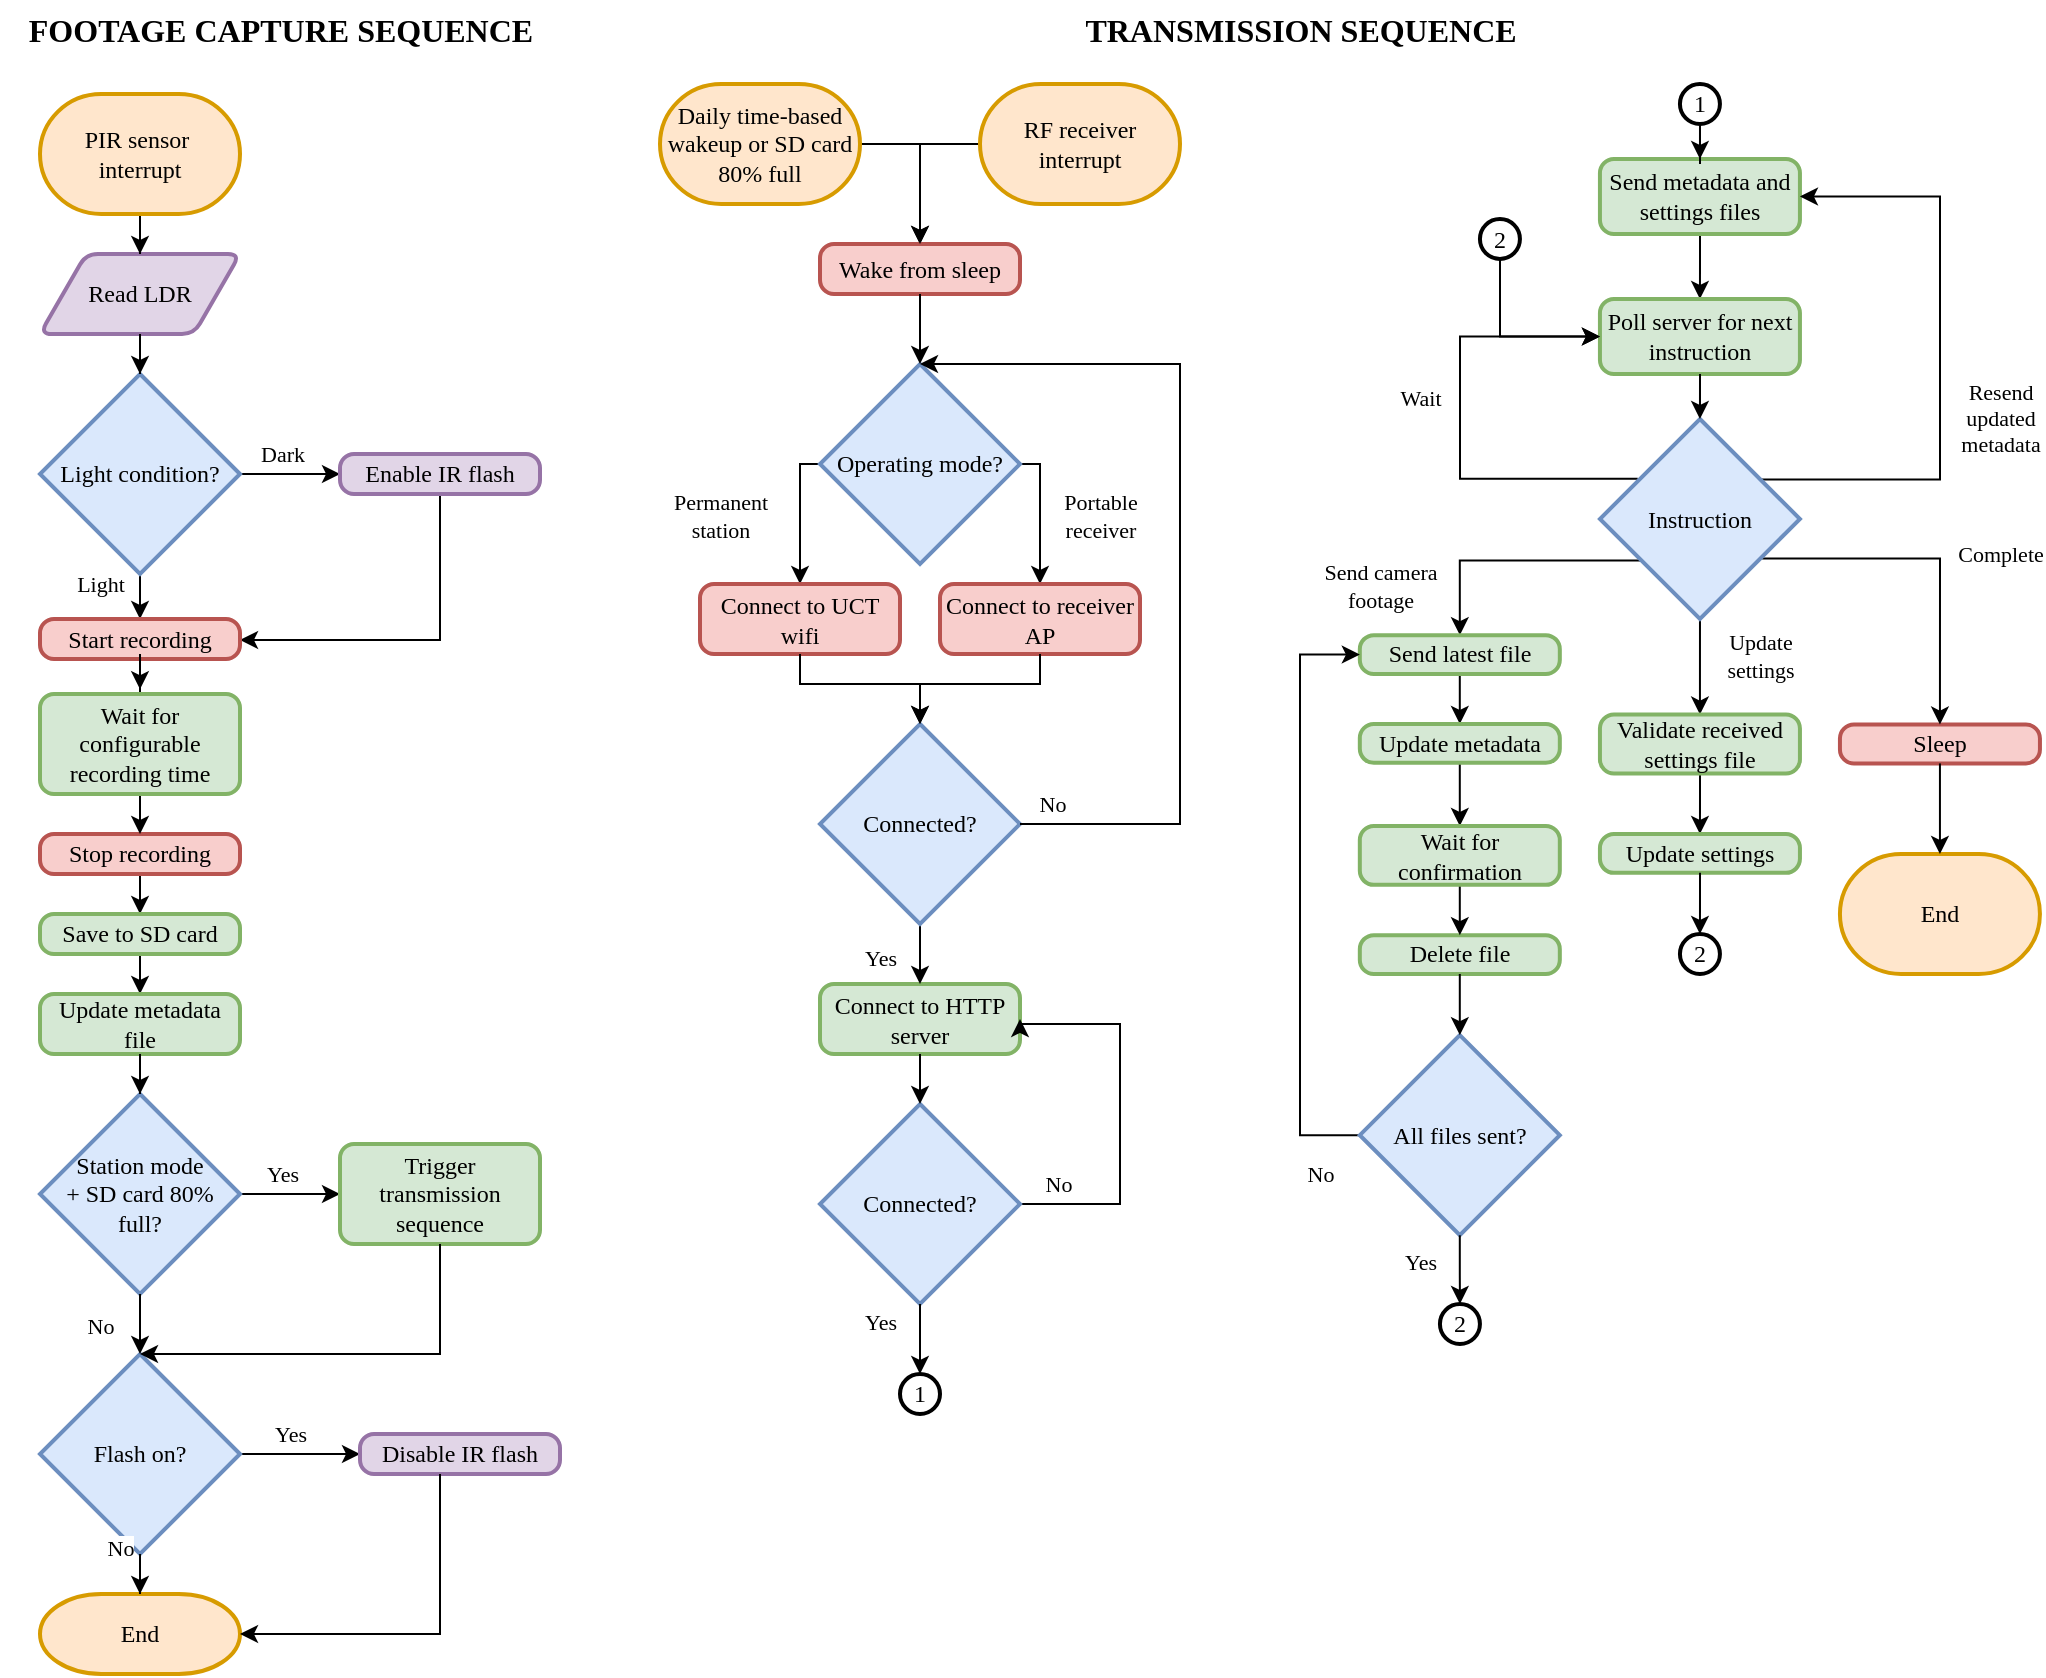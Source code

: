 <mxfile version="24.3.1" type="github">
  <diagram name="Page-1" id="edf60f1a-56cd-e834-aa8a-f176f3a09ee4">
    <mxGraphModel dx="1793" dy="990" grid="1" gridSize="10" guides="1" tooltips="1" connect="1" arrows="1" fold="1" page="1" pageScale="1" pageWidth="1100" pageHeight="850" background="none" math="0" shadow="0">
      <root>
        <mxCell id="0" />
        <mxCell id="1" parent="0" />
        <mxCell id="5ZXFGwmUAfrGcH8a05qJ-12" style="edgeStyle=orthogonalEdgeStyle;rounded=0;orthogonalLoop=1;jettySize=auto;html=1;entryX=0;entryY=0.5;entryDx=0;entryDy=0;fontFamily=Times New Roman;" parent="1" source="5ZXFGwmUAfrGcH8a05qJ-8" target="5ZXFGwmUAfrGcH8a05qJ-9" edge="1">
          <mxGeometry relative="1" as="geometry" />
        </mxCell>
        <mxCell id="5ZXFGwmUAfrGcH8a05qJ-13" value="Dark" style="edgeLabel;html=1;align=center;verticalAlign=middle;resizable=0;points=[];fontFamily=Times New Roman;" parent="5ZXFGwmUAfrGcH8a05qJ-12" vertex="1" connectable="0">
          <mxGeometry x="-0.175" y="3" relative="1" as="geometry">
            <mxPoint y="-7" as="offset" />
          </mxGeometry>
        </mxCell>
        <mxCell id="5ZXFGwmUAfrGcH8a05qJ-16" style="edgeStyle=orthogonalEdgeStyle;rounded=0;orthogonalLoop=1;jettySize=auto;html=1;entryX=0.5;entryY=0;entryDx=0;entryDy=0;fontFamily=Times New Roman;" parent="1" source="5ZXFGwmUAfrGcH8a05qJ-8" target="5ZXFGwmUAfrGcH8a05qJ-14" edge="1">
          <mxGeometry relative="1" as="geometry" />
        </mxCell>
        <mxCell id="5ZXFGwmUAfrGcH8a05qJ-17" value="Light" style="edgeLabel;html=1;align=center;verticalAlign=middle;resizable=0;points=[];fontFamily=Times New Roman;" parent="5ZXFGwmUAfrGcH8a05qJ-16" vertex="1" connectable="0">
          <mxGeometry x="-0.082" y="-2" relative="1" as="geometry">
            <mxPoint x="-22" y="-9" as="offset" />
          </mxGeometry>
        </mxCell>
        <mxCell id="5ZXFGwmUAfrGcH8a05qJ-8" value="Light condition?" style="strokeWidth=2;html=1;shape=mxgraph.flowchart.decision;whiteSpace=wrap;fontFamily=Times New Roman;fillColor=#dae8fc;strokeColor=#6c8ebf;" parent="1" vertex="1">
          <mxGeometry x="50" y="195" width="100" height="100" as="geometry" />
        </mxCell>
        <mxCell id="5ZXFGwmUAfrGcH8a05qJ-15" style="edgeStyle=orthogonalEdgeStyle;rounded=0;orthogonalLoop=1;jettySize=auto;html=1;entryX=1;entryY=0.5;entryDx=0;entryDy=0;fontFamily=Times New Roman;" parent="1" source="5ZXFGwmUAfrGcH8a05qJ-9" target="5ZXFGwmUAfrGcH8a05qJ-14" edge="1">
          <mxGeometry relative="1" as="geometry">
            <Array as="points">
              <mxPoint x="250" y="328" />
              <mxPoint x="150" y="328" />
            </Array>
          </mxGeometry>
        </mxCell>
        <mxCell id="5ZXFGwmUAfrGcH8a05qJ-9" value="Enable IR flash" style="rounded=1;whiteSpace=wrap;html=1;absoluteArcSize=1;arcSize=14;strokeWidth=2;fillColor=#e1d5e7;strokeColor=#9673a6;fontFamily=Times New Roman;" parent="1" vertex="1">
          <mxGeometry x="200" y="235" width="100" height="20" as="geometry" />
        </mxCell>
        <mxCell id="5ZXFGwmUAfrGcH8a05qJ-14" value="Start recording" style="rounded=1;whiteSpace=wrap;html=1;absoluteArcSize=1;arcSize=14;strokeWidth=2;fillColor=#f8cecc;strokeColor=#b85450;fontFamily=Times New Roman;" parent="1" vertex="1">
          <mxGeometry x="50" y="317.5" width="100" height="20" as="geometry" />
        </mxCell>
        <mxCell id="5ZXFGwmUAfrGcH8a05qJ-34" style="edgeStyle=orthogonalEdgeStyle;rounded=0;orthogonalLoop=1;jettySize=auto;html=1;entryX=0.5;entryY=0;entryDx=0;entryDy=0;fontFamily=Times New Roman;" parent="1" source="5ZXFGwmUAfrGcH8a05qJ-20" target="5ZXFGwmUAfrGcH8a05qJ-30" edge="1">
          <mxGeometry relative="1" as="geometry" />
        </mxCell>
        <mxCell id="5ZXFGwmUAfrGcH8a05qJ-20" value="Stop recording" style="rounded=1;whiteSpace=wrap;html=1;absoluteArcSize=1;arcSize=14;strokeWidth=2;fillColor=#f8cecc;strokeColor=#b85450;fontFamily=Times New Roman;" parent="1" vertex="1">
          <mxGeometry x="50" y="425" width="100" height="20" as="geometry" />
        </mxCell>
        <mxCell id="5ZXFGwmUAfrGcH8a05qJ-33" style="edgeStyle=orthogonalEdgeStyle;rounded=0;orthogonalLoop=1;jettySize=auto;html=1;entryX=0.5;entryY=0;entryDx=0;entryDy=0;fontFamily=Times New Roman;exitX=0.5;exitY=1;exitDx=0;exitDy=0;" parent="1" source="ysdGPth_6hGBKLoIkk0C-43" target="5ZXFGwmUAfrGcH8a05qJ-20" edge="1">
          <mxGeometry relative="1" as="geometry">
            <mxPoint x="100" y="475" as="sourcePoint" />
          </mxGeometry>
        </mxCell>
        <mxCell id="5ZXFGwmUAfrGcH8a05qJ-22" value="Read LDR" style="shape=parallelogram;html=1;strokeWidth=2;perimeter=parallelogramPerimeter;whiteSpace=wrap;rounded=1;arcSize=12;size=0.23;fillColor=#e1d5e7;strokeColor=#9673a6;fontFamily=Times New Roman;" parent="1" vertex="1">
          <mxGeometry x="50" y="135" width="100" height="40" as="geometry" />
        </mxCell>
        <mxCell id="5ZXFGwmUAfrGcH8a05qJ-24" style="edgeStyle=orthogonalEdgeStyle;rounded=0;orthogonalLoop=1;jettySize=auto;html=1;entryX=0.5;entryY=0;entryDx=0;entryDy=0;entryPerimeter=0;fontFamily=Times New Roman;" parent="1" source="5ZXFGwmUAfrGcH8a05qJ-22" target="5ZXFGwmUAfrGcH8a05qJ-8" edge="1">
          <mxGeometry relative="1" as="geometry" />
        </mxCell>
        <mxCell id="5ZXFGwmUAfrGcH8a05qJ-36" style="edgeStyle=orthogonalEdgeStyle;rounded=0;orthogonalLoop=1;jettySize=auto;html=1;entryX=0;entryY=0.5;entryDx=0;entryDy=0;fontFamily=Times New Roman;" parent="1" source="5ZXFGwmUAfrGcH8a05qJ-29" target="5ZXFGwmUAfrGcH8a05qJ-35" edge="1">
          <mxGeometry relative="1" as="geometry" />
        </mxCell>
        <mxCell id="5ZXFGwmUAfrGcH8a05qJ-37" value="Yes" style="edgeLabel;html=1;align=center;verticalAlign=middle;resizable=0;points=[];fontFamily=Times New Roman;" parent="5ZXFGwmUAfrGcH8a05qJ-36" vertex="1" connectable="0">
          <mxGeometry x="-0.12" y="-3" relative="1" as="geometry">
            <mxPoint x="-2" y="-13" as="offset" />
          </mxGeometry>
        </mxCell>
        <mxCell id="5ZXFGwmUAfrGcH8a05qJ-29" value="Flash on?" style="strokeWidth=2;html=1;shape=mxgraph.flowchart.decision;whiteSpace=wrap;fontFamily=Times New Roman;fillColor=#dae8fc;strokeColor=#6c8ebf;" parent="1" vertex="1">
          <mxGeometry x="50" y="685" width="100" height="100" as="geometry" />
        </mxCell>
        <mxCell id="5ZXFGwmUAfrGcH8a05qJ-43" style="edgeStyle=orthogonalEdgeStyle;rounded=0;orthogonalLoop=1;jettySize=auto;html=1;entryX=0.5;entryY=0;entryDx=0;entryDy=0;fontFamily=Times New Roman;" parent="1" source="5ZXFGwmUAfrGcH8a05qJ-30" target="5ZXFGwmUAfrGcH8a05qJ-41" edge="1">
          <mxGeometry relative="1" as="geometry" />
        </mxCell>
        <mxCell id="5ZXFGwmUAfrGcH8a05qJ-30" value="Save to SD card" style="rounded=1;whiteSpace=wrap;html=1;absoluteArcSize=1;arcSize=14;strokeWidth=2;fillColor=#d5e8d4;strokeColor=#82b366;fontFamily=Times New Roman;" parent="1" vertex="1">
          <mxGeometry x="50" y="465" width="100" height="20" as="geometry" />
        </mxCell>
        <mxCell id="5ZXFGwmUAfrGcH8a05qJ-31" style="edgeStyle=orthogonalEdgeStyle;rounded=0;orthogonalLoop=1;jettySize=auto;html=1;entryX=0.5;entryY=-0.048;entryDx=0;entryDy=0;entryPerimeter=0;fontFamily=Times New Roman;" parent="1" source="5ZXFGwmUAfrGcH8a05qJ-14" target="ysdGPth_6hGBKLoIkk0C-43" edge="1">
          <mxGeometry relative="1" as="geometry">
            <mxPoint x="100" y="415" as="targetPoint" />
          </mxGeometry>
        </mxCell>
        <mxCell id="5ZXFGwmUAfrGcH8a05qJ-35" value="Disable IR flash" style="rounded=1;whiteSpace=wrap;html=1;absoluteArcSize=1;arcSize=14;strokeWidth=2;fillColor=#e1d5e7;strokeColor=#9673a6;fontFamily=Times New Roman;" parent="1" vertex="1">
          <mxGeometry x="210" y="725" width="100" height="20" as="geometry" />
        </mxCell>
        <mxCell id="5ZXFGwmUAfrGcH8a05qJ-41" value="Update metadata file" style="rounded=1;whiteSpace=wrap;html=1;absoluteArcSize=1;arcSize=14;strokeWidth=2;fillColor=#d5e8d4;strokeColor=#82b366;fontFamily=Times New Roman;" parent="1" vertex="1">
          <mxGeometry x="50" y="505" width="100" height="30" as="geometry" />
        </mxCell>
        <mxCell id="5ZXFGwmUAfrGcH8a05qJ-48" value="" style="edgeStyle=orthogonalEdgeStyle;rounded=0;orthogonalLoop=1;jettySize=auto;html=1;fontFamily=Times New Roman;" parent="1" source="5ZXFGwmUAfrGcH8a05qJ-46" target="5ZXFGwmUAfrGcH8a05qJ-22" edge="1">
          <mxGeometry relative="1" as="geometry" />
        </mxCell>
        <mxCell id="5ZXFGwmUAfrGcH8a05qJ-46" value="&lt;div&gt;PIR sensor&amp;nbsp;&lt;/div&gt;&lt;div&gt;interrupt&lt;/div&gt;" style="strokeWidth=2;html=1;shape=mxgraph.flowchart.terminator;whiteSpace=wrap;fillColor=#ffe6cc;strokeColor=#d79b00;fontFamily=Times New Roman;" parent="1" vertex="1">
          <mxGeometry x="50" y="55" width="100" height="60" as="geometry" />
        </mxCell>
        <mxCell id="5ZXFGwmUAfrGcH8a05qJ-47" value="End" style="strokeWidth=2;html=1;shape=mxgraph.flowchart.terminator;whiteSpace=wrap;fillColor=#ffe6cc;strokeColor=#d79b00;fontFamily=Times New Roman;" parent="1" vertex="1">
          <mxGeometry x="50" y="805" width="100" height="40" as="geometry" />
        </mxCell>
        <mxCell id="5ZXFGwmUAfrGcH8a05qJ-50" style="edgeStyle=orthogonalEdgeStyle;rounded=0;orthogonalLoop=1;jettySize=auto;html=1;entryX=0.5;entryY=0;entryDx=0;entryDy=0;entryPerimeter=0;fontFamily=Times New Roman;" parent="1" source="5ZXFGwmUAfrGcH8a05qJ-29" target="5ZXFGwmUAfrGcH8a05qJ-47" edge="1">
          <mxGeometry relative="1" as="geometry" />
        </mxCell>
        <mxCell id="ysdGPth_6hGBKLoIkk0C-2" value="No" style="edgeLabel;html=1;align=center;verticalAlign=middle;resizable=0;points=[];fontFamily=Times New Roman;" vertex="1" connectable="0" parent="5ZXFGwmUAfrGcH8a05qJ-50">
          <mxGeometry x="0.4" relative="1" as="geometry">
            <mxPoint x="-10" y="-5" as="offset" />
          </mxGeometry>
        </mxCell>
        <mxCell id="5ZXFGwmUAfrGcH8a05qJ-51" style="edgeStyle=orthogonalEdgeStyle;rounded=0;orthogonalLoop=1;jettySize=auto;html=1;entryX=1;entryY=0.5;entryDx=0;entryDy=0;entryPerimeter=0;fontFamily=Times New Roman;" parent="1" source="5ZXFGwmUAfrGcH8a05qJ-35" target="5ZXFGwmUAfrGcH8a05qJ-47" edge="1">
          <mxGeometry relative="1" as="geometry">
            <Array as="points">
              <mxPoint x="250" y="825" />
            </Array>
          </mxGeometry>
        </mxCell>
        <mxCell id="ysdGPth_6hGBKLoIkk0C-13" style="edgeStyle=orthogonalEdgeStyle;rounded=0;orthogonalLoop=1;jettySize=auto;html=1;entryX=0.5;entryY=0;entryDx=0;entryDy=0;fontFamily=Times New Roman;" edge="1" parent="1" source="ysdGPth_6hGBKLoIkk0C-1" target="ysdGPth_6hGBKLoIkk0C-3">
          <mxGeometry relative="1" as="geometry">
            <Array as="points">
              <mxPoint x="490" y="80" />
            </Array>
          </mxGeometry>
        </mxCell>
        <mxCell id="ysdGPth_6hGBKLoIkk0C-1" value="RF receiver interrupt" style="strokeWidth=2;html=1;shape=mxgraph.flowchart.terminator;whiteSpace=wrap;fillColor=#ffe6cc;strokeColor=#d79b00;fontFamily=Times New Roman;" vertex="1" parent="1">
          <mxGeometry x="520" y="50" width="100" height="60" as="geometry" />
        </mxCell>
        <mxCell id="ysdGPth_6hGBKLoIkk0C-3" value="Wake from sleep" style="rounded=1;whiteSpace=wrap;html=1;absoluteArcSize=1;arcSize=14;strokeWidth=2;fillColor=#f8cecc;strokeColor=#b85450;fontFamily=Times New Roman;" vertex="1" parent="1">
          <mxGeometry x="440" y="130" width="100" height="25" as="geometry" />
        </mxCell>
        <mxCell id="ysdGPth_6hGBKLoIkk0C-16" style="edgeStyle=orthogonalEdgeStyle;rounded=0;orthogonalLoop=1;jettySize=auto;html=1;entryX=0.5;entryY=0;entryDx=0;entryDy=0;exitX=1;exitY=0.5;exitDx=0;exitDy=0;exitPerimeter=0;fontFamily=Times New Roman;" edge="1" parent="1" source="ysdGPth_6hGBKLoIkk0C-5" target="ysdGPth_6hGBKLoIkk0C-7">
          <mxGeometry relative="1" as="geometry">
            <Array as="points">
              <mxPoint x="550" y="240" />
            </Array>
          </mxGeometry>
        </mxCell>
        <mxCell id="ysdGPth_6hGBKLoIkk0C-19" value="&lt;div&gt;Portable&lt;/div&gt;&lt;div&gt;receiver&lt;br&gt;&lt;/div&gt;" style="edgeLabel;html=1;align=center;verticalAlign=middle;resizable=0;points=[];fontFamily=Times New Roman;" vertex="1" connectable="0" parent="ysdGPth_6hGBKLoIkk0C-16">
          <mxGeometry x="-0.092" y="-1" relative="1" as="geometry">
            <mxPoint x="31" y="4" as="offset" />
          </mxGeometry>
        </mxCell>
        <mxCell id="ysdGPth_6hGBKLoIkk0C-17" style="edgeStyle=orthogonalEdgeStyle;rounded=0;orthogonalLoop=1;jettySize=auto;html=1;entryX=0.5;entryY=0;entryDx=0;entryDy=0;exitX=0;exitY=0.5;exitDx=0;exitDy=0;exitPerimeter=0;fontFamily=Times New Roman;" edge="1" parent="1" source="ysdGPth_6hGBKLoIkk0C-5" target="ysdGPth_6hGBKLoIkk0C-6">
          <mxGeometry relative="1" as="geometry">
            <Array as="points">
              <mxPoint x="430" y="240" />
            </Array>
          </mxGeometry>
        </mxCell>
        <mxCell id="ysdGPth_6hGBKLoIkk0C-18" value="&lt;div&gt;Permanent&lt;/div&gt;&lt;div&gt;station&lt;br&gt;&lt;/div&gt;" style="edgeLabel;html=1;align=center;verticalAlign=middle;resizable=0;points=[];fontFamily=Times New Roman;" vertex="1" connectable="0" parent="ysdGPth_6hGBKLoIkk0C-17">
          <mxGeometry x="-0.104" y="1" relative="1" as="geometry">
            <mxPoint x="-41" y="4" as="offset" />
          </mxGeometry>
        </mxCell>
        <mxCell id="ysdGPth_6hGBKLoIkk0C-5" value="Operating mode?" style="strokeWidth=2;html=1;shape=mxgraph.flowchart.decision;whiteSpace=wrap;fontFamily=Times New Roman;fillColor=#dae8fc;strokeColor=#6c8ebf;" vertex="1" parent="1">
          <mxGeometry x="440" y="190" width="100" height="100" as="geometry" />
        </mxCell>
        <mxCell id="ysdGPth_6hGBKLoIkk0C-6" value="Connect to UCT wifi" style="rounded=1;whiteSpace=wrap;html=1;absoluteArcSize=1;arcSize=14;strokeWidth=2;fillColor=#f8cecc;strokeColor=#b85450;fontFamily=Times New Roman;" vertex="1" parent="1">
          <mxGeometry x="380" y="300" width="100" height="35" as="geometry" />
        </mxCell>
        <mxCell id="ysdGPth_6hGBKLoIkk0C-7" value="Connect to receiver AP" style="rounded=1;whiteSpace=wrap;html=1;absoluteArcSize=1;arcSize=14;strokeWidth=2;fillColor=#f8cecc;strokeColor=#b85450;fontFamily=Times New Roman;" vertex="1" parent="1">
          <mxGeometry x="500" y="300" width="100" height="35" as="geometry" />
        </mxCell>
        <mxCell id="ysdGPth_6hGBKLoIkk0C-8" value="Connect to HTTP server" style="rounded=1;whiteSpace=wrap;html=1;absoluteArcSize=1;arcSize=14;strokeWidth=2;fillColor=#d5e8d4;strokeColor=#82b366;fontFamily=Times New Roman;" vertex="1" parent="1">
          <mxGeometry x="440" y="500" width="100" height="35" as="geometry" />
        </mxCell>
        <mxCell id="ysdGPth_6hGBKLoIkk0C-20" style="edgeStyle=orthogonalEdgeStyle;rounded=0;orthogonalLoop=1;jettySize=auto;html=1;entryX=0.5;entryY=0;entryDx=0;entryDy=0;fontFamily=Times New Roman;" edge="1" parent="1" source="ysdGPth_6hGBKLoIkk0C-9" target="ysdGPth_6hGBKLoIkk0C-8">
          <mxGeometry relative="1" as="geometry" />
        </mxCell>
        <mxCell id="ysdGPth_6hGBKLoIkk0C-26" value="Yes" style="edgeLabel;html=1;align=center;verticalAlign=middle;resizable=0;points=[];fontFamily=Times New Roman;" vertex="1" connectable="0" parent="ysdGPth_6hGBKLoIkk0C-20">
          <mxGeometry x="-0.222" y="3" relative="1" as="geometry">
            <mxPoint x="-23" y="-3" as="offset" />
          </mxGeometry>
        </mxCell>
        <mxCell id="ysdGPth_6hGBKLoIkk0C-9" value="Connected?" style="strokeWidth=2;html=1;shape=mxgraph.flowchart.decision;whiteSpace=wrap;fontFamily=Times New Roman;fillColor=#dae8fc;strokeColor=#6c8ebf;" vertex="1" parent="1">
          <mxGeometry x="440" y="370" width="100" height="100" as="geometry" />
        </mxCell>
        <mxCell id="ysdGPth_6hGBKLoIkk0C-10" value="End" style="strokeWidth=2;html=1;shape=mxgraph.flowchart.terminator;whiteSpace=wrap;fillColor=#ffe6cc;strokeColor=#d79b00;fontFamily=Times New Roman;" vertex="1" parent="1">
          <mxGeometry x="949.97" y="435.0" width="100" height="60" as="geometry" />
        </mxCell>
        <mxCell id="ysdGPth_6hGBKLoIkk0C-11" value="Sleep" style="rounded=1;whiteSpace=wrap;html=1;absoluteArcSize=1;arcSize=14;strokeWidth=2;fillColor=#f8cecc;strokeColor=#b85450;fontFamily=Times New Roman;" vertex="1" parent="1">
          <mxGeometry x="949.97" y="370.29" width="100" height="19.43" as="geometry" />
        </mxCell>
        <mxCell id="ysdGPth_6hGBKLoIkk0C-27" style="edgeStyle=orthogonalEdgeStyle;rounded=0;orthogonalLoop=1;jettySize=auto;html=1;entryX=1;entryY=0.5;entryDx=0;entryDy=0;exitX=1;exitY=0.5;exitDx=0;exitDy=0;exitPerimeter=0;fontFamily=Times New Roman;" edge="1" parent="1" source="ysdGPth_6hGBKLoIkk0C-12" target="ysdGPth_6hGBKLoIkk0C-8">
          <mxGeometry relative="1" as="geometry">
            <Array as="points">
              <mxPoint x="590" y="610" />
              <mxPoint x="590" y="520" />
            </Array>
          </mxGeometry>
        </mxCell>
        <mxCell id="ysdGPth_6hGBKLoIkk0C-28" value="No" style="edgeLabel;html=1;align=center;verticalAlign=middle;resizable=0;points=[];fontFamily=Times New Roman;" vertex="1" connectable="0" parent="ysdGPth_6hGBKLoIkk0C-27">
          <mxGeometry x="-0.79" y="-2" relative="1" as="geometry">
            <mxPoint x="-1" y="-12" as="offset" />
          </mxGeometry>
        </mxCell>
        <mxCell id="ysdGPth_6hGBKLoIkk0C-12" value="Connected?" style="strokeWidth=2;html=1;shape=mxgraph.flowchart.decision;whiteSpace=wrap;fontFamily=Times New Roman;fillColor=#dae8fc;strokeColor=#6c8ebf;" vertex="1" parent="1">
          <mxGeometry x="440" y="560" width="100" height="100" as="geometry" />
        </mxCell>
        <mxCell id="ysdGPth_6hGBKLoIkk0C-14" style="edgeStyle=orthogonalEdgeStyle;rounded=0;orthogonalLoop=1;jettySize=auto;html=1;entryX=0.5;entryY=0;entryDx=0;entryDy=0;entryPerimeter=0;fontFamily=Times New Roman;" edge="1" parent="1" source="ysdGPth_6hGBKLoIkk0C-3" target="ysdGPth_6hGBKLoIkk0C-5">
          <mxGeometry relative="1" as="geometry" />
        </mxCell>
        <mxCell id="ysdGPth_6hGBKLoIkk0C-21" style="edgeStyle=orthogonalEdgeStyle;rounded=0;orthogonalLoop=1;jettySize=auto;html=1;entryX=0.5;entryY=0;entryDx=0;entryDy=0;entryPerimeter=0;fontFamily=Times New Roman;" edge="1" parent="1" source="ysdGPth_6hGBKLoIkk0C-8" target="ysdGPth_6hGBKLoIkk0C-12">
          <mxGeometry relative="1" as="geometry" />
        </mxCell>
        <mxCell id="ysdGPth_6hGBKLoIkk0C-22" style="edgeStyle=orthogonalEdgeStyle;rounded=0;orthogonalLoop=1;jettySize=auto;html=1;entryX=0.5;entryY=0;entryDx=0;entryDy=0;entryPerimeter=0;fontFamily=Times New Roman;" edge="1" parent="1" source="ysdGPth_6hGBKLoIkk0C-7" target="ysdGPth_6hGBKLoIkk0C-9">
          <mxGeometry relative="1" as="geometry">
            <Array as="points">
              <mxPoint x="550" y="350" />
              <mxPoint x="490" y="350" />
            </Array>
          </mxGeometry>
        </mxCell>
        <mxCell id="ysdGPth_6hGBKLoIkk0C-23" style="edgeStyle=orthogonalEdgeStyle;rounded=0;orthogonalLoop=1;jettySize=auto;html=1;entryX=0.5;entryY=0;entryDx=0;entryDy=0;entryPerimeter=0;fontFamily=Times New Roman;" edge="1" parent="1" source="ysdGPth_6hGBKLoIkk0C-6" target="ysdGPth_6hGBKLoIkk0C-9">
          <mxGeometry relative="1" as="geometry">
            <Array as="points">
              <mxPoint x="430" y="350" />
              <mxPoint x="490" y="350" />
            </Array>
          </mxGeometry>
        </mxCell>
        <mxCell id="ysdGPth_6hGBKLoIkk0C-24" style="edgeStyle=orthogonalEdgeStyle;rounded=0;orthogonalLoop=1;jettySize=auto;html=1;entryX=0.5;entryY=0;entryDx=0;entryDy=0;entryPerimeter=0;fontFamily=Times New Roman;" edge="1" parent="1" source="ysdGPth_6hGBKLoIkk0C-9" target="ysdGPth_6hGBKLoIkk0C-5">
          <mxGeometry relative="1" as="geometry">
            <Array as="points">
              <mxPoint x="620" y="420" />
              <mxPoint x="620" y="190" />
            </Array>
          </mxGeometry>
        </mxCell>
        <mxCell id="ysdGPth_6hGBKLoIkk0C-25" value="No" style="edgeLabel;html=1;align=center;verticalAlign=middle;resizable=0;points=[];fontFamily=Times New Roman;" vertex="1" connectable="0" parent="ysdGPth_6hGBKLoIkk0C-24">
          <mxGeometry x="-0.846" y="1" relative="1" as="geometry">
            <mxPoint x="-18" y="-9" as="offset" />
          </mxGeometry>
        </mxCell>
        <mxCell id="ysdGPth_6hGBKLoIkk0C-45" style="edgeStyle=orthogonalEdgeStyle;rounded=0;orthogonalLoop=1;jettySize=auto;html=1;entryX=0.5;entryY=0;entryDx=0;entryDy=0;fontFamily=Times New Roman;" edge="1" parent="1" source="ysdGPth_6hGBKLoIkk0C-29" target="ysdGPth_6hGBKLoIkk0C-44">
          <mxGeometry relative="1" as="geometry" />
        </mxCell>
        <mxCell id="ysdGPth_6hGBKLoIkk0C-29" value="Send metadata and settings files" style="rounded=1;whiteSpace=wrap;html=1;absoluteArcSize=1;arcSize=14;strokeWidth=2;fillColor=#d5e8d4;strokeColor=#82b366;fontFamily=Times New Roman;" vertex="1" parent="1">
          <mxGeometry x="829.97" y="87.5" width="100" height="37.5" as="geometry" />
        </mxCell>
        <mxCell id="ysdGPth_6hGBKLoIkk0C-33" style="edgeStyle=orthogonalEdgeStyle;rounded=0;orthogonalLoop=1;jettySize=auto;html=1;entryX=0.5;entryY=0;entryDx=0;entryDy=0;fontFamily=Times New Roman;" edge="1" parent="1" source="ysdGPth_6hGBKLoIkk0C-31" target="ysdGPth_6hGBKLoIkk0C-3">
          <mxGeometry relative="1" as="geometry">
            <Array as="points">
              <mxPoint x="490" y="80" />
            </Array>
          </mxGeometry>
        </mxCell>
        <mxCell id="ysdGPth_6hGBKLoIkk0C-31" value="Daily time-based wakeup or SD card 80% full" style="strokeWidth=2;html=1;shape=mxgraph.flowchart.terminator;whiteSpace=wrap;fillColor=#ffe6cc;strokeColor=#d79b00;fontFamily=Times New Roman;" vertex="1" parent="1">
          <mxGeometry x="360" y="50" width="100" height="60" as="geometry" />
        </mxCell>
        <mxCell id="ysdGPth_6hGBKLoIkk0C-36" style="edgeStyle=orthogonalEdgeStyle;rounded=0;orthogonalLoop=1;jettySize=auto;html=1;entryX=0;entryY=0.5;entryDx=0;entryDy=0;fontFamily=Times New Roman;" edge="1" parent="1" source="ysdGPth_6hGBKLoIkk0C-34" target="ysdGPth_6hGBKLoIkk0C-35">
          <mxGeometry relative="1" as="geometry" />
        </mxCell>
        <mxCell id="ysdGPth_6hGBKLoIkk0C-37" value="Yes" style="edgeLabel;html=1;align=center;verticalAlign=middle;resizable=0;points=[];fontFamily=Times New Roman;" vertex="1" connectable="0" parent="ysdGPth_6hGBKLoIkk0C-36">
          <mxGeometry x="-0.16" y="-4" relative="1" as="geometry">
            <mxPoint y="-14" as="offset" />
          </mxGeometry>
        </mxCell>
        <mxCell id="ysdGPth_6hGBKLoIkk0C-34" value="Station mode&lt;br&gt;+ SD card 80%&lt;br&gt;full?" style="strokeWidth=2;html=1;shape=mxgraph.flowchart.decision;whiteSpace=wrap;fontFamily=Times New Roman;fillColor=#dae8fc;strokeColor=#6c8ebf;" vertex="1" parent="1">
          <mxGeometry x="50" y="555" width="100" height="100" as="geometry" />
        </mxCell>
        <mxCell id="ysdGPth_6hGBKLoIkk0C-35" value="Trigger transmission sequence" style="rounded=1;whiteSpace=wrap;html=1;absoluteArcSize=1;arcSize=14;strokeWidth=2;fillColor=#d5e8d4;strokeColor=#82b366;fontFamily=Times New Roman;" vertex="1" parent="1">
          <mxGeometry x="200" y="580" width="100" height="50" as="geometry" />
        </mxCell>
        <mxCell id="ysdGPth_6hGBKLoIkk0C-38" style="edgeStyle=orthogonalEdgeStyle;rounded=0;orthogonalLoop=1;jettySize=auto;html=1;entryX=0.5;entryY=0;entryDx=0;entryDy=0;entryPerimeter=0;fontFamily=Times New Roman;" edge="1" parent="1" source="ysdGPth_6hGBKLoIkk0C-34" target="5ZXFGwmUAfrGcH8a05qJ-29">
          <mxGeometry relative="1" as="geometry" />
        </mxCell>
        <mxCell id="ysdGPth_6hGBKLoIkk0C-39" value="No" style="edgeLabel;html=1;align=center;verticalAlign=middle;resizable=0;points=[];fontFamily=Times New Roman;" vertex="1" connectable="0" parent="ysdGPth_6hGBKLoIkk0C-38">
          <mxGeometry x="-0.05" y="-1" relative="1" as="geometry">
            <mxPoint x="-21" as="offset" />
          </mxGeometry>
        </mxCell>
        <mxCell id="ysdGPth_6hGBKLoIkk0C-40" style="edgeStyle=orthogonalEdgeStyle;rounded=0;orthogonalLoop=1;jettySize=auto;html=1;entryX=0.5;entryY=0;entryDx=0;entryDy=0;entryPerimeter=0;fontFamily=Times New Roman;" edge="1" parent="1" source="ysdGPth_6hGBKLoIkk0C-35" target="5ZXFGwmUAfrGcH8a05qJ-29">
          <mxGeometry relative="1" as="geometry">
            <Array as="points">
              <mxPoint x="250" y="685" />
            </Array>
          </mxGeometry>
        </mxCell>
        <mxCell id="ysdGPth_6hGBKLoIkk0C-42" style="edgeStyle=orthogonalEdgeStyle;rounded=0;orthogonalLoop=1;jettySize=auto;html=1;entryX=0.5;entryY=0;entryDx=0;entryDy=0;entryPerimeter=0;fontFamily=Times New Roman;" edge="1" parent="1" source="5ZXFGwmUAfrGcH8a05qJ-41" target="ysdGPth_6hGBKLoIkk0C-34">
          <mxGeometry relative="1" as="geometry" />
        </mxCell>
        <mxCell id="ysdGPth_6hGBKLoIkk0C-43" value="Wait for configurable recording time" style="rounded=1;whiteSpace=wrap;html=1;absoluteArcSize=1;arcSize=14;strokeWidth=2;fillColor=#d5e8d4;strokeColor=#82b366;fontFamily=Times New Roman;" vertex="1" parent="1">
          <mxGeometry x="50" y="355" width="100" height="50" as="geometry" />
        </mxCell>
        <mxCell id="ysdGPth_6hGBKLoIkk0C-44" value="Poll server for next instruction" style="rounded=1;whiteSpace=wrap;html=1;absoluteArcSize=1;arcSize=14;strokeWidth=2;fillColor=#d5e8d4;strokeColor=#82b366;fontFamily=Times New Roman;" vertex="1" parent="1">
          <mxGeometry x="829.97" y="157.5" width="100" height="37.5" as="geometry" />
        </mxCell>
        <mxCell id="ysdGPth_6hGBKLoIkk0C-48" style="edgeStyle=orthogonalEdgeStyle;rounded=0;orthogonalLoop=1;jettySize=auto;html=1;entryX=0.5;entryY=0;entryDx=0;entryDy=0;exitX=0.196;exitY=0.699;exitDx=0;exitDy=0;exitPerimeter=0;fontFamily=Times New Roman;" edge="1" parent="1" source="ysdGPth_6hGBKLoIkk0C-46" target="ysdGPth_6hGBKLoIkk0C-47">
          <mxGeometry relative="1" as="geometry">
            <Array as="points">
              <mxPoint x="879.97" y="287.5" />
            </Array>
          </mxGeometry>
        </mxCell>
        <mxCell id="ysdGPth_6hGBKLoIkk0C-51" value="Update&lt;br&gt;settings" style="edgeLabel;html=1;align=center;verticalAlign=middle;resizable=0;points=[];fontFamily=Times New Roman;" vertex="1" connectable="0" parent="ysdGPth_6hGBKLoIkk0C-48">
          <mxGeometry x="0.533" y="-2" relative="1" as="geometry">
            <mxPoint x="32" y="-4" as="offset" />
          </mxGeometry>
        </mxCell>
        <mxCell id="ysdGPth_6hGBKLoIkk0C-50" style="edgeStyle=orthogonalEdgeStyle;rounded=0;orthogonalLoop=1;jettySize=auto;html=1;entryX=0;entryY=0.5;entryDx=0;entryDy=0;exitX=0.189;exitY=0.299;exitDx=0;exitDy=0;exitPerimeter=0;fontFamily=Times New Roman;" edge="1" parent="1" source="ysdGPth_6hGBKLoIkk0C-46" target="ysdGPth_6hGBKLoIkk0C-44">
          <mxGeometry relative="1" as="geometry">
            <Array as="points">
              <mxPoint x="760" y="247" />
              <mxPoint x="760" y="176" />
            </Array>
          </mxGeometry>
        </mxCell>
        <mxCell id="ysdGPth_6hGBKLoIkk0C-52" value="Wait" style="edgeLabel;html=1;align=center;verticalAlign=middle;resizable=0;points=[];fontFamily=Times New Roman;" vertex="1" connectable="0" parent="ysdGPth_6hGBKLoIkk0C-50">
          <mxGeometry x="-0.052" y="1" relative="1" as="geometry">
            <mxPoint x="-19" y="-21" as="offset" />
          </mxGeometry>
        </mxCell>
        <mxCell id="ysdGPth_6hGBKLoIkk0C-59" style="edgeStyle=orthogonalEdgeStyle;rounded=0;orthogonalLoop=1;jettySize=auto;html=1;entryX=1;entryY=0.5;entryDx=0;entryDy=0;exitX=0.796;exitY=0.302;exitDx=0;exitDy=0;exitPerimeter=0;fontFamily=Times New Roman;" edge="1" parent="1" source="ysdGPth_6hGBKLoIkk0C-46" target="ysdGPth_6hGBKLoIkk0C-29">
          <mxGeometry relative="1" as="geometry">
            <Array as="points">
              <mxPoint x="1000" y="248" />
              <mxPoint x="1000" y="106" />
            </Array>
          </mxGeometry>
        </mxCell>
        <mxCell id="ysdGPth_6hGBKLoIkk0C-60" value="Resend&lt;br&gt;updated&lt;br&gt;metadata" style="edgeLabel;html=1;align=center;verticalAlign=middle;resizable=0;points=[];fontFamily=Times New Roman;" vertex="1" connectable="0" parent="ysdGPth_6hGBKLoIkk0C-59">
          <mxGeometry x="-0.002" y="1" relative="1" as="geometry">
            <mxPoint x="31" y="29" as="offset" />
          </mxGeometry>
        </mxCell>
        <mxCell id="ysdGPth_6hGBKLoIkk0C-70" style="edgeStyle=orthogonalEdgeStyle;rounded=0;orthogonalLoop=1;jettySize=auto;html=1;entryX=0.5;entryY=0;entryDx=0;entryDy=0;exitX=0.775;exitY=0.708;exitDx=0;exitDy=0;exitPerimeter=0;fontFamily=Times New Roman;" edge="1" parent="1" source="ysdGPth_6hGBKLoIkk0C-46" target="ysdGPth_6hGBKLoIkk0C-61">
          <mxGeometry relative="1" as="geometry">
            <Array as="points">
              <mxPoint x="759.97" y="288.5" />
            </Array>
          </mxGeometry>
        </mxCell>
        <mxCell id="ysdGPth_6hGBKLoIkk0C-71" value="Send camera&lt;br&gt;footage" style="edgeLabel;html=1;align=center;verticalAlign=middle;resizable=0;points=[];fontFamily=Times New Roman;" vertex="1" connectable="0" parent="ysdGPth_6hGBKLoIkk0C-70">
          <mxGeometry x="0.41" y="-1" relative="1" as="geometry">
            <mxPoint x="-57" y="13" as="offset" />
          </mxGeometry>
        </mxCell>
        <mxCell id="ysdGPth_6hGBKLoIkk0C-92" style="edgeStyle=orthogonalEdgeStyle;rounded=0;orthogonalLoop=1;jettySize=auto;html=1;entryX=0.5;entryY=0;entryDx=0;entryDy=0;exitX=0.811;exitY=0.698;exitDx=0;exitDy=0;exitPerimeter=0;fontFamily=Times New Roman;" edge="1" parent="1" source="ysdGPth_6hGBKLoIkk0C-46" target="ysdGPth_6hGBKLoIkk0C-11">
          <mxGeometry relative="1" as="geometry">
            <Array as="points">
              <mxPoint x="999.97" y="287.5" />
            </Array>
          </mxGeometry>
        </mxCell>
        <mxCell id="ysdGPth_6hGBKLoIkk0C-93" value="Complete" style="edgeLabel;html=1;align=center;verticalAlign=middle;resizable=0;points=[];fontFamily=Times New Roman;" vertex="1" connectable="0" parent="ysdGPth_6hGBKLoIkk0C-92">
          <mxGeometry x="0.266" relative="1" as="geometry">
            <mxPoint x="30" y="-23" as="offset" />
          </mxGeometry>
        </mxCell>
        <mxCell id="ysdGPth_6hGBKLoIkk0C-46" value="Instruction" style="strokeWidth=2;html=1;shape=mxgraph.flowchart.decision;whiteSpace=wrap;fontFamily=Times New Roman;fillColor=#dae8fc;strokeColor=#6c8ebf;" vertex="1" parent="1">
          <mxGeometry x="829.97" y="217.5" width="100" height="100" as="geometry" />
        </mxCell>
        <mxCell id="ysdGPth_6hGBKLoIkk0C-56" style="edgeStyle=orthogonalEdgeStyle;rounded=0;orthogonalLoop=1;jettySize=auto;html=1;entryX=0.5;entryY=0;entryDx=0;entryDy=0;fontFamily=Times New Roman;" edge="1" parent="1" source="ysdGPth_6hGBKLoIkk0C-47" target="ysdGPth_6hGBKLoIkk0C-49">
          <mxGeometry relative="1" as="geometry" />
        </mxCell>
        <mxCell id="ysdGPth_6hGBKLoIkk0C-47" value="Validate received settings file" style="rounded=1;whiteSpace=wrap;html=1;absoluteArcSize=1;arcSize=14;strokeWidth=2;fillColor=#d5e8d4;strokeColor=#82b366;fontFamily=Times New Roman;" vertex="1" parent="1">
          <mxGeometry x="829.97" y="365.29" width="100" height="29.43" as="geometry" />
        </mxCell>
        <mxCell id="ysdGPth_6hGBKLoIkk0C-49" value="Update settings" style="rounded=1;whiteSpace=wrap;html=1;absoluteArcSize=1;arcSize=14;strokeWidth=2;fillColor=#d5e8d4;strokeColor=#82b366;fontFamily=Times New Roman;" vertex="1" parent="1">
          <mxGeometry x="829.97" y="425" width="100" height="19.43" as="geometry" />
        </mxCell>
        <mxCell id="ysdGPth_6hGBKLoIkk0C-58" style="edgeStyle=orthogonalEdgeStyle;rounded=0;orthogonalLoop=1;jettySize=auto;html=1;entryX=0.5;entryY=0;entryDx=0;entryDy=0;entryPerimeter=0;fontFamily=Times New Roman;" edge="1" parent="1" source="ysdGPth_6hGBKLoIkk0C-44" target="ysdGPth_6hGBKLoIkk0C-46">
          <mxGeometry relative="1" as="geometry" />
        </mxCell>
        <mxCell id="ysdGPth_6hGBKLoIkk0C-67" style="edgeStyle=orthogonalEdgeStyle;rounded=0;orthogonalLoop=1;jettySize=auto;html=1;entryX=0.5;entryY=0;entryDx=0;entryDy=0;fontFamily=Times New Roman;" edge="1" parent="1" source="ysdGPth_6hGBKLoIkk0C-61" target="ysdGPth_6hGBKLoIkk0C-63">
          <mxGeometry relative="1" as="geometry" />
        </mxCell>
        <mxCell id="ysdGPth_6hGBKLoIkk0C-61" value="Send latest file" style="rounded=1;whiteSpace=wrap;html=1;absoluteArcSize=1;arcSize=14;strokeWidth=2;fillColor=#d5e8d4;strokeColor=#82b366;fontFamily=Times New Roman;" vertex="1" parent="1">
          <mxGeometry x="709.91" y="325.57" width="100" height="19.43" as="geometry" />
        </mxCell>
        <mxCell id="ysdGPth_6hGBKLoIkk0C-65" style="edgeStyle=orthogonalEdgeStyle;rounded=0;orthogonalLoop=1;jettySize=auto;html=1;entryX=0;entryY=0.5;entryDx=0;entryDy=0;exitX=0;exitY=0.5;exitDx=0;exitDy=0;exitPerimeter=0;fontFamily=Times New Roman;" edge="1" parent="1" source="ysdGPth_6hGBKLoIkk0C-62" target="ysdGPth_6hGBKLoIkk0C-61">
          <mxGeometry relative="1" as="geometry">
            <mxPoint x="989.97" y="325.39" as="targetPoint" />
            <Array as="points">
              <mxPoint x="680" y="576" />
              <mxPoint x="680" y="335" />
            </Array>
          </mxGeometry>
        </mxCell>
        <mxCell id="ysdGPth_6hGBKLoIkk0C-66" value="No" style="edgeLabel;html=1;align=center;verticalAlign=middle;resizable=0;points=[];fontFamily=Times New Roman;" vertex="1" connectable="0" parent="ysdGPth_6hGBKLoIkk0C-65">
          <mxGeometry x="-0.428" y="-3" relative="1" as="geometry">
            <mxPoint x="7" y="75" as="offset" />
          </mxGeometry>
        </mxCell>
        <mxCell id="ysdGPth_6hGBKLoIkk0C-62" value="All files sent?" style="strokeWidth=2;html=1;shape=mxgraph.flowchart.decision;whiteSpace=wrap;fontFamily=Times New Roman;fillColor=#dae8fc;strokeColor=#6c8ebf;" vertex="1" parent="1">
          <mxGeometry x="709.91" y="525.57" width="100" height="100" as="geometry" />
        </mxCell>
        <mxCell id="ysdGPth_6hGBKLoIkk0C-84" style="edgeStyle=orthogonalEdgeStyle;rounded=0;orthogonalLoop=1;jettySize=auto;html=1;entryX=0.5;entryY=0;entryDx=0;entryDy=0;fontFamily=Times New Roman;" edge="1" parent="1" source="ysdGPth_6hGBKLoIkk0C-63" target="ysdGPth_6hGBKLoIkk0C-83">
          <mxGeometry relative="1" as="geometry" />
        </mxCell>
        <mxCell id="ysdGPth_6hGBKLoIkk0C-63" value="Update metadata" style="rounded=1;whiteSpace=wrap;html=1;absoluteArcSize=1;arcSize=14;strokeWidth=2;fillColor=#d5e8d4;strokeColor=#82b366;fontFamily=Times New Roman;" vertex="1" parent="1">
          <mxGeometry x="709.91" y="370" width="100" height="19.43" as="geometry" />
        </mxCell>
        <mxCell id="ysdGPth_6hGBKLoIkk0C-64" value="Delete file" style="rounded=1;whiteSpace=wrap;html=1;absoluteArcSize=1;arcSize=14;strokeWidth=2;fillColor=#d5e8d4;strokeColor=#82b366;fontFamily=Times New Roman;" vertex="1" parent="1">
          <mxGeometry x="709.91" y="475.57" width="100" height="19.43" as="geometry" />
        </mxCell>
        <mxCell id="ysdGPth_6hGBKLoIkk0C-69" style="edgeStyle=orthogonalEdgeStyle;rounded=0;orthogonalLoop=1;jettySize=auto;html=1;entryX=0.5;entryY=0;entryDx=0;entryDy=0;entryPerimeter=0;fontFamily=Times New Roman;" edge="1" parent="1" source="ysdGPth_6hGBKLoIkk0C-64" target="ysdGPth_6hGBKLoIkk0C-62">
          <mxGeometry relative="1" as="geometry" />
        </mxCell>
        <mxCell id="ysdGPth_6hGBKLoIkk0C-74" value="2" style="strokeWidth=2;html=1;shape=mxgraph.flowchart.start_2;whiteSpace=wrap;fontFamily=Times New Roman;" vertex="1" parent="1">
          <mxGeometry x="749.97" y="660.0" width="20" height="20" as="geometry" />
        </mxCell>
        <mxCell id="ysdGPth_6hGBKLoIkk0C-78" style="edgeStyle=orthogonalEdgeStyle;rounded=0;orthogonalLoop=1;jettySize=auto;html=1;entryX=0;entryY=0.5;entryDx=0;entryDy=0;fontFamily=Times New Roman;" edge="1" parent="1" source="ysdGPth_6hGBKLoIkk0C-76" target="ysdGPth_6hGBKLoIkk0C-44">
          <mxGeometry relative="1" as="geometry">
            <Array as="points">
              <mxPoint x="780" y="176" />
            </Array>
          </mxGeometry>
        </mxCell>
        <mxCell id="ysdGPth_6hGBKLoIkk0C-76" value="2" style="strokeWidth=2;html=1;shape=mxgraph.flowchart.start_2;whiteSpace=wrap;fontFamily=Times New Roman;" vertex="1" parent="1">
          <mxGeometry x="769.97" y="117.5" width="20" height="20" as="geometry" />
        </mxCell>
        <mxCell id="ysdGPth_6hGBKLoIkk0C-81" style="edgeStyle=orthogonalEdgeStyle;rounded=0;orthogonalLoop=1;jettySize=auto;html=1;entryX=0.5;entryY=0;entryDx=0;entryDy=0;entryPerimeter=0;fontFamily=Times New Roman;" edge="1" parent="1" source="ysdGPth_6hGBKLoIkk0C-62" target="ysdGPth_6hGBKLoIkk0C-74">
          <mxGeometry relative="1" as="geometry" />
        </mxCell>
        <mxCell id="ysdGPth_6hGBKLoIkk0C-86" value="Yes" style="edgeLabel;html=1;align=center;verticalAlign=middle;resizable=0;points=[];fontFamily=Times New Roman;" vertex="1" connectable="0" parent="ysdGPth_6hGBKLoIkk0C-81">
          <mxGeometry x="-0.335" relative="1" as="geometry">
            <mxPoint x="-20" y="2" as="offset" />
          </mxGeometry>
        </mxCell>
        <mxCell id="ysdGPth_6hGBKLoIkk0C-85" style="edgeStyle=orthogonalEdgeStyle;rounded=0;orthogonalLoop=1;jettySize=auto;html=1;entryX=0.5;entryY=0;entryDx=0;entryDy=0;fontFamily=Times New Roman;" edge="1" parent="1" source="ysdGPth_6hGBKLoIkk0C-83" target="ysdGPth_6hGBKLoIkk0C-64">
          <mxGeometry relative="1" as="geometry" />
        </mxCell>
        <mxCell id="ysdGPth_6hGBKLoIkk0C-83" value="Wait for confirmation" style="rounded=1;whiteSpace=wrap;html=1;absoluteArcSize=1;arcSize=14;strokeWidth=2;fillColor=#d5e8d4;strokeColor=#82b366;fontFamily=Times New Roman;" vertex="1" parent="1">
          <mxGeometry x="709.91" y="421" width="100" height="29.43" as="geometry" />
        </mxCell>
        <mxCell id="ysdGPth_6hGBKLoIkk0C-87" value="2" style="strokeWidth=2;html=1;shape=mxgraph.flowchart.start_2;whiteSpace=wrap;fontFamily=Times New Roman;" vertex="1" parent="1">
          <mxGeometry x="869.97" y="475.0" width="20" height="20" as="geometry" />
        </mxCell>
        <mxCell id="ysdGPth_6hGBKLoIkk0C-88" style="edgeStyle=orthogonalEdgeStyle;rounded=0;orthogonalLoop=1;jettySize=auto;html=1;entryX=0.5;entryY=0;entryDx=0;entryDy=0;entryPerimeter=0;fontFamily=Times New Roman;" edge="1" parent="1" source="ysdGPth_6hGBKLoIkk0C-49" target="ysdGPth_6hGBKLoIkk0C-87">
          <mxGeometry relative="1" as="geometry" />
        </mxCell>
        <mxCell id="ysdGPth_6hGBKLoIkk0C-94" value="1" style="strokeWidth=2;html=1;shape=mxgraph.flowchart.start_2;whiteSpace=wrap;fontFamily=Times New Roman;" vertex="1" parent="1">
          <mxGeometry x="480" y="695" width="20" height="20" as="geometry" />
        </mxCell>
        <mxCell id="ysdGPth_6hGBKLoIkk0C-95" style="edgeStyle=orthogonalEdgeStyle;rounded=0;orthogonalLoop=1;jettySize=auto;html=1;entryX=0.5;entryY=0;entryDx=0;entryDy=0;entryPerimeter=0;fontFamily=Times New Roman;" edge="1" parent="1" source="ysdGPth_6hGBKLoIkk0C-12" target="ysdGPth_6hGBKLoIkk0C-94">
          <mxGeometry relative="1" as="geometry" />
        </mxCell>
        <mxCell id="ysdGPth_6hGBKLoIkk0C-96" value="Yes" style="edgeLabel;html=1;align=center;verticalAlign=middle;resizable=0;points=[];fontFamily=Times New Roman;" vertex="1" connectable="0" parent="ysdGPth_6hGBKLoIkk0C-95">
          <mxGeometry x="0.356" y="-3" relative="1" as="geometry">
            <mxPoint x="-17" y="-12" as="offset" />
          </mxGeometry>
        </mxCell>
        <mxCell id="ysdGPth_6hGBKLoIkk0C-98" style="edgeStyle=orthogonalEdgeStyle;rounded=0;orthogonalLoop=1;jettySize=auto;html=1;entryX=0.5;entryY=0;entryDx=0;entryDy=0;fontFamily=Times New Roman;" edge="1" parent="1" source="ysdGPth_6hGBKLoIkk0C-97" target="ysdGPth_6hGBKLoIkk0C-29">
          <mxGeometry relative="1" as="geometry" />
        </mxCell>
        <mxCell id="ysdGPth_6hGBKLoIkk0C-97" value="1" style="strokeWidth=2;html=1;shape=mxgraph.flowchart.start_2;whiteSpace=wrap;fontFamily=Times New Roman;" vertex="1" parent="1">
          <mxGeometry x="869.97" y="50" width="20" height="20" as="geometry" />
        </mxCell>
        <mxCell id="ysdGPth_6hGBKLoIkk0C-100" style="edgeStyle=orthogonalEdgeStyle;rounded=0;orthogonalLoop=1;jettySize=auto;html=1;entryX=0.5;entryY=0;entryDx=0;entryDy=0;entryPerimeter=0;fontFamily=Times New Roman;" edge="1" parent="1" source="ysdGPth_6hGBKLoIkk0C-11" target="ysdGPth_6hGBKLoIkk0C-10">
          <mxGeometry relative="1" as="geometry" />
        </mxCell>
        <mxCell id="ysdGPth_6hGBKLoIkk0C-103" value="&lt;font style=&quot;font-size: 16px;&quot; face=&quot;Times New Roman&quot;&gt;&lt;b&gt;FOOTAGE CAPTURE SEQUENCE&lt;/b&gt;&lt;/font&gt;" style="text;html=1;align=center;verticalAlign=middle;resizable=0;points=[];autosize=1;strokeColor=none;fillColor=none;" vertex="1" parent="1">
          <mxGeometry x="30" y="8" width="280" height="30" as="geometry" />
        </mxCell>
        <mxCell id="ysdGPth_6hGBKLoIkk0C-104" value="&lt;font style=&quot;font-size: 16px;&quot; face=&quot;Times New Roman&quot;&gt;&lt;b&gt;TRANSMISSION SEQUENCE&lt;/b&gt;&lt;/font&gt;&lt;font style=&quot;font-size: 16px;&quot; face=&quot;Times New Roman&quot;&gt;&lt;b&gt;&lt;br&gt;&lt;/b&gt;&lt;/font&gt;" style="text;html=1;align=center;verticalAlign=middle;resizable=0;points=[];autosize=1;strokeColor=none;fillColor=none;" vertex="1" parent="1">
          <mxGeometry x="560" y="8" width="240" height="30" as="geometry" />
        </mxCell>
      </root>
    </mxGraphModel>
  </diagram>
</mxfile>
